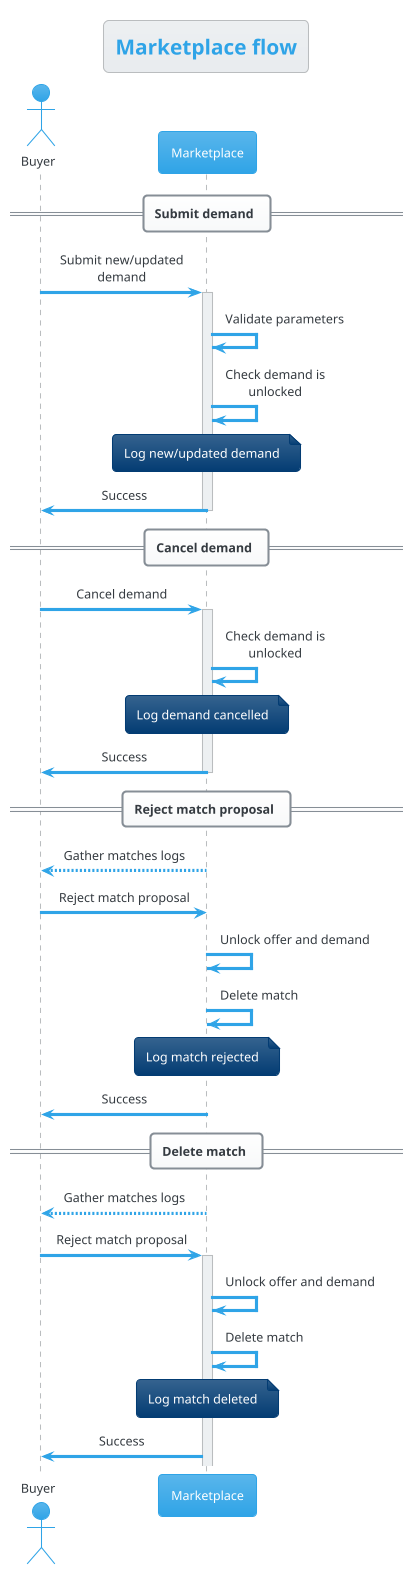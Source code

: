 @startuml Marketplace flow
title Marketplace flow
!theme cerulean

skinparam maxMessageSize 150
skinparam defaultTextAlignment center
skinparam noteTextAlignment left

actor "Buyer" as bu
participant "Marketplace" as ma

== Submit demand ==
bu->ma ++: Submit new/updated demand
ma->ma: Validate parameters
ma->ma: Check demand is unlocked
note over ma: Log new/updated demand
ma->bu --: Success

== Cancel demand ==
bu->ma ++: Cancel demand
ma->ma: Check demand is unlocked
note over ma: Log demand cancelled
ma->bu --: Success

== Reject match proposal ==
bu<--ma: Gather matches logs
bu->ma: Reject match proposal
ma->ma: Unlock offer and demand
ma->ma: Delete match
note over ma: Log match rejected
ma->bu: Success

== Delete match ==
bu<--ma: Gather matches logs
bu->ma ++: Reject match proposal
ma->ma: Unlock offer and demand
ma->ma: Delete match
note over ma: Log match deleted
ma->bu: Success
@enduml